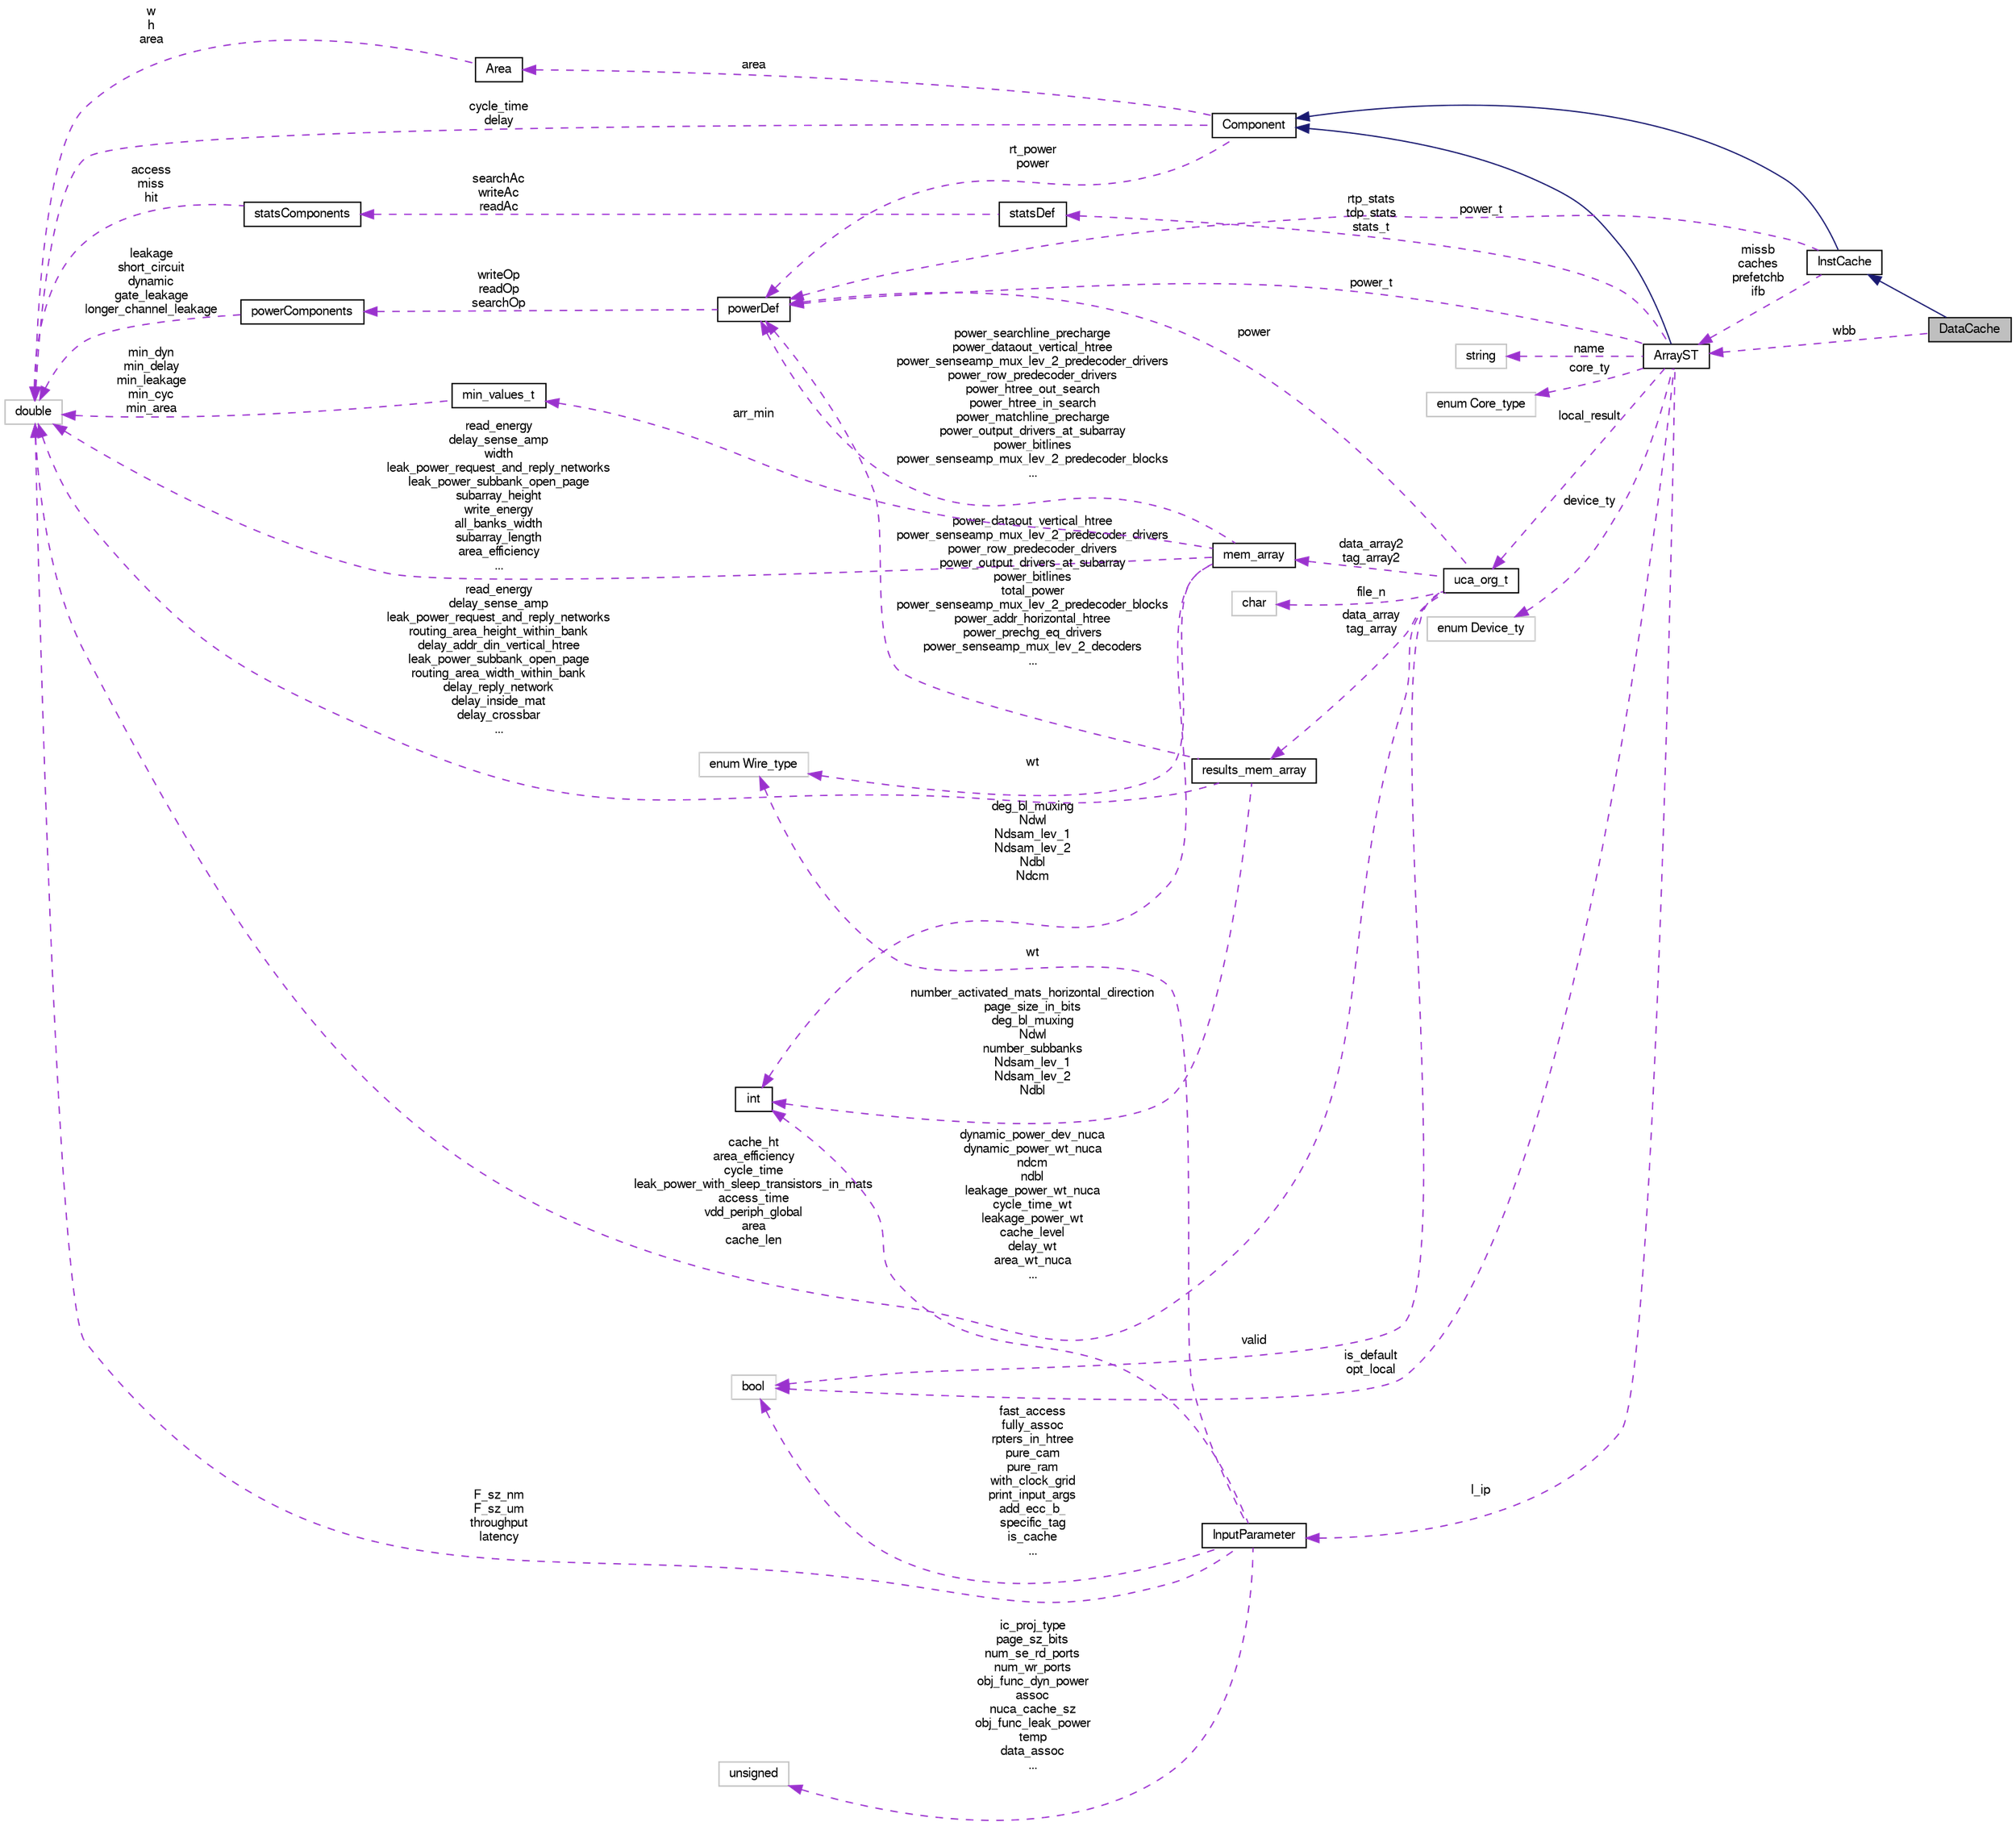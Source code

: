 digraph G
{
  bgcolor="transparent";
  edge [fontname="FreeSans",fontsize="10",labelfontname="FreeSans",labelfontsize="10"];
  node [fontname="FreeSans",fontsize="10",shape=record];
  rankdir=LR;
  Node1 [label="DataCache",height=0.2,width=0.4,color="black", fillcolor="grey75", style="filled" fontcolor="black"];
  Node2 -> Node1 [dir=back,color="midnightblue",fontsize="10",style="solid",fontname="FreeSans"];
  Node2 [label="InstCache",height=0.2,width=0.4,color="black",URL="$classInstCache.html"];
  Node3 -> Node2 [dir=back,color="midnightblue",fontsize="10",style="solid",fontname="FreeSans"];
  Node3 [label="Component",height=0.2,width=0.4,color="black",URL="$classComponent.html"];
  Node4 -> Node3 [dir=back,color="darkorchid3",fontsize="10",style="dashed",label="cycle_time\ndelay",fontname="FreeSans"];
  Node4 [label="double",height=0.2,width=0.4,color="grey75"];
  Node5 -> Node3 [dir=back,color="darkorchid3",fontsize="10",style="dashed",label="rt_power\npower",fontname="FreeSans"];
  Node5 [label="powerDef",height=0.2,width=0.4,color="black",URL="$classpowerDef.html"];
  Node6 -> Node5 [dir=back,color="darkorchid3",fontsize="10",style="dashed",label="writeOp\nreadOp\nsearchOp",fontname="FreeSans"];
  Node6 [label="powerComponents",height=0.2,width=0.4,color="black",URL="$classpowerComponents.html"];
  Node4 -> Node6 [dir=back,color="darkorchid3",fontsize="10",style="dashed",label="leakage\nshort_circuit\ndynamic\ngate_leakage\nlonger_channel_leakage",fontname="FreeSans"];
  Node7 -> Node3 [dir=back,color="darkorchid3",fontsize="10",style="dashed",label="area",fontname="FreeSans"];
  Node7 [label="Area",height=0.2,width=0.4,color="black",URL="$classArea.html"];
  Node4 -> Node7 [dir=back,color="darkorchid3",fontsize="10",style="dashed",label="w\nh\narea",fontname="FreeSans"];
  Node8 -> Node2 [dir=back,color="darkorchid3",fontsize="10",style="dashed",label="missb\ncaches\nprefetchb\nifb",fontname="FreeSans"];
  Node8 [label="ArrayST",height=0.2,width=0.4,color="black",URL="$classArrayST.html"];
  Node3 -> Node8 [dir=back,color="midnightblue",fontsize="10",style="solid",fontname="FreeSans"];
  Node9 -> Node8 [dir=back,color="darkorchid3",fontsize="10",style="dashed",label="device_ty",fontname="FreeSans"];
  Node9 [label="enum Device_ty",height=0.2,width=0.4,color="grey75"];
  Node5 -> Node8 [dir=back,color="darkorchid3",fontsize="10",style="dashed",label="power_t",fontname="FreeSans"];
  Node10 -> Node8 [dir=back,color="darkorchid3",fontsize="10",style="dashed",label="local_result",fontname="FreeSans"];
  Node10 [label="uca_org_t",height=0.2,width=0.4,color="black",URL="$classuca__org__t.html"];
  Node4 -> Node10 [dir=back,color="darkorchid3",fontsize="10",style="dashed",label="cache_ht\narea_efficiency\ncycle_time\nleak_power_with_sleep_transistors_in_mats\naccess_time\nvdd_periph_global\narea\ncache_len",fontname="FreeSans"];
  Node11 -> Node10 [dir=back,color="darkorchid3",fontsize="10",style="dashed",label="file_n",fontname="FreeSans"];
  Node11 [label="char",height=0.2,width=0.4,color="grey75"];
  Node5 -> Node10 [dir=back,color="darkorchid3",fontsize="10",style="dashed",label="power",fontname="FreeSans"];
  Node12 -> Node10 [dir=back,color="darkorchid3",fontsize="10",style="dashed",label="data_array2\ntag_array2",fontname="FreeSans"];
  Node12 [label="mem_array",height=0.2,width=0.4,color="black",URL="$classmem__array.html"];
  Node4 -> Node12 [dir=back,color="darkorchid3",fontsize="10",style="dashed",label="read_energy\ndelay_sense_amp\nwidth\nleak_power_request_and_reply_networks\nleak_power_subbank_open_page\nsubarray_height\nwrite_energy\nall_banks_width\nsubarray_length\narea_efficiency\n...",fontname="FreeSans"];
  Node13 -> Node12 [dir=back,color="darkorchid3",fontsize="10",style="dashed",label="arr_min",fontname="FreeSans"];
  Node13 [label="min_values_t",height=0.2,width=0.4,color="black",URL="$classmin__values__t.html"];
  Node4 -> Node13 [dir=back,color="darkorchid3",fontsize="10",style="dashed",label="min_dyn\nmin_delay\nmin_leakage\nmin_cyc\nmin_area",fontname="FreeSans"];
  Node5 -> Node12 [dir=back,color="darkorchid3",fontsize="10",style="dashed",label="power_searchline_precharge\npower_dataout_vertical_htree\npower_senseamp_mux_lev_2_predecoder_drivers\npower_row_predecoder_drivers\npower_htree_out_search\npower_htree_in_search\npower_matchline_precharge\npower_output_drivers_at_subarray\npower_bitlines\npower_senseamp_mux_lev_2_predecoder_blocks\n...",fontname="FreeSans"];
  Node14 -> Node12 [dir=back,color="darkorchid3",fontsize="10",style="dashed",label="deg_bl_muxing\nNdwl\nNdsam_lev_1\nNdsam_lev_2\nNdbl\nNdcm",fontname="FreeSans"];
  Node14 [label="int",height=0.2,width=0.4,color="black",URL="$classint.html"];
  Node15 -> Node12 [dir=back,color="darkorchid3",fontsize="10",style="dashed",label="wt",fontname="FreeSans"];
  Node15 [label="enum Wire_type",height=0.2,width=0.4,color="grey75"];
  Node16 -> Node10 [dir=back,color="darkorchid3",fontsize="10",style="dashed",label="data_array\ntag_array",fontname="FreeSans"];
  Node16 [label="results_mem_array",height=0.2,width=0.4,color="black",URL="$structresults__mem__array.html"];
  Node4 -> Node16 [dir=back,color="darkorchid3",fontsize="10",style="dashed",label="read_energy\ndelay_sense_amp\nleak_power_request_and_reply_networks\nrouting_area_height_within_bank\ndelay_addr_din_vertical_htree\nleak_power_subbank_open_page\nrouting_area_width_within_bank\ndelay_reply_network\ndelay_inside_mat\ndelay_crossbar\n...",fontname="FreeSans"];
  Node5 -> Node16 [dir=back,color="darkorchid3",fontsize="10",style="dashed",label="power_dataout_vertical_htree\npower_senseamp_mux_lev_2_predecoder_drivers\npower_row_predecoder_drivers\npower_output_drivers_at_subarray\npower_bitlines\ntotal_power\npower_senseamp_mux_lev_2_predecoder_blocks\npower_addr_horizontal_htree\npower_prechg_eq_drivers\npower_senseamp_mux_lev_2_decoders\n...",fontname="FreeSans"];
  Node14 -> Node16 [dir=back,color="darkorchid3",fontsize="10",style="dashed",label="number_activated_mats_horizontal_direction\npage_size_in_bits\ndeg_bl_muxing\nNdwl\nnumber_subbanks\nNdsam_lev_1\nNdsam_lev_2\nNdbl",fontname="FreeSans"];
  Node17 -> Node10 [dir=back,color="darkorchid3",fontsize="10",style="dashed",label="valid",fontname="FreeSans"];
  Node17 [label="bool",height=0.2,width=0.4,color="grey75"];
  Node18 -> Node8 [dir=back,color="darkorchid3",fontsize="10",style="dashed",label="rtp_stats\ntdp_stats\nstats_t",fontname="FreeSans"];
  Node18 [label="statsDef",height=0.2,width=0.4,color="black",URL="$classstatsDef.html"];
  Node19 -> Node18 [dir=back,color="darkorchid3",fontsize="10",style="dashed",label="searchAc\nwriteAc\nreadAc",fontname="FreeSans"];
  Node19 [label="statsComponents",height=0.2,width=0.4,color="black",URL="$classstatsComponents.html"];
  Node4 -> Node19 [dir=back,color="darkorchid3",fontsize="10",style="dashed",label="access\nmiss\nhit",fontname="FreeSans"];
  Node17 -> Node8 [dir=back,color="darkorchid3",fontsize="10",style="dashed",label="is_default\nopt_local",fontname="FreeSans"];
  Node20 -> Node8 [dir=back,color="darkorchid3",fontsize="10",style="dashed",label="name",fontname="FreeSans"];
  Node20 [label="string",height=0.2,width=0.4,color="grey75"];
  Node21 -> Node8 [dir=back,color="darkorchid3",fontsize="10",style="dashed",label="l_ip",fontname="FreeSans"];
  Node21 [label="InputParameter",height=0.2,width=0.4,color="black",URL="$classInputParameter.html"];
  Node4 -> Node21 [dir=back,color="darkorchid3",fontsize="10",style="dashed",label="F_sz_nm\nF_sz_um\nthroughput\nlatency",fontname="FreeSans"];
  Node14 -> Node21 [dir=back,color="darkorchid3",fontsize="10",style="dashed",label="dynamic_power_dev_nuca\ndynamic_power_wt_nuca\nndcm\nndbl\nleakage_power_wt_nuca\ncycle_time_wt\nleakage_power_wt\ncache_level\ndelay_wt\narea_wt_nuca\n...",fontname="FreeSans"];
  Node17 -> Node21 [dir=back,color="darkorchid3",fontsize="10",style="dashed",label="fast_access\nfully_assoc\nrpters_in_htree\npure_cam\npure_ram\nwith_clock_grid\nprint_input_args\nadd_ecc_b_\nspecific_tag\nis_cache\n...",fontname="FreeSans"];
  Node15 -> Node21 [dir=back,color="darkorchid3",fontsize="10",style="dashed",label="wt",fontname="FreeSans"];
  Node22 -> Node21 [dir=back,color="darkorchid3",fontsize="10",style="dashed",label="ic_proj_type\npage_sz_bits\nnum_se_rd_ports\nnum_wr_ports\nobj_func_dyn_power\nassoc\nnuca_cache_sz\nobj_func_leak_power\ntemp\ndata_assoc\n...",fontname="FreeSans"];
  Node22 [label="unsigned",height=0.2,width=0.4,color="grey75"];
  Node23 -> Node8 [dir=back,color="darkorchid3",fontsize="10",style="dashed",label="core_ty",fontname="FreeSans"];
  Node23 [label="enum Core_type",height=0.2,width=0.4,color="grey75"];
  Node5 -> Node2 [dir=back,color="darkorchid3",fontsize="10",style="dashed",label="power_t",fontname="FreeSans"];
  Node8 -> Node1 [dir=back,color="darkorchid3",fontsize="10",style="dashed",label="wbb",fontname="FreeSans"];
}
